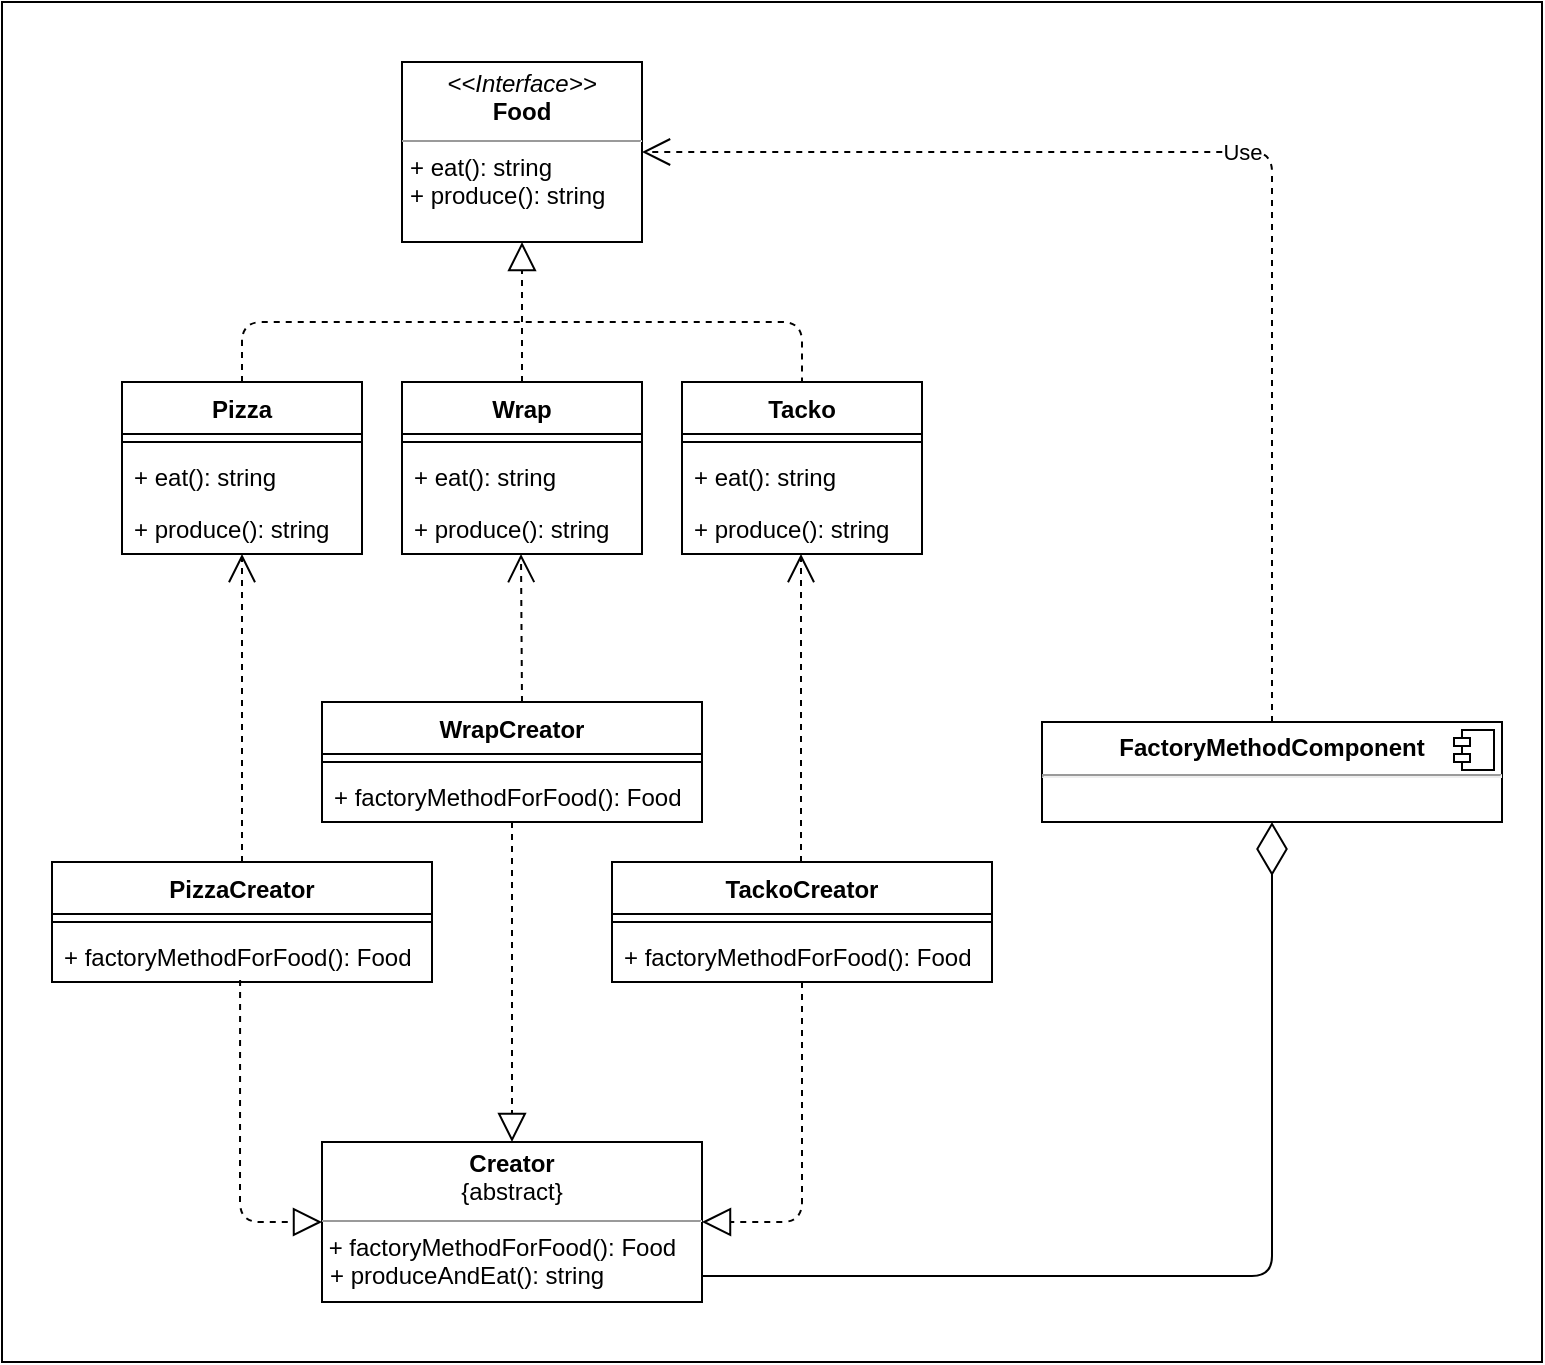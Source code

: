 <mxfile version="13.8.0" type="device"><diagram id="ozx63QbxuDgjWIey8DPC" name="Page-1"><mxGraphModel dx="1825" dy="624" grid="1" gridSize="10" guides="1" tooltips="1" connect="1" arrows="1" fold="1" page="1" pageScale="1" pageWidth="827" pageHeight="1169" math="0" shadow="0"><root><mxCell id="0"/><mxCell id="1" parent="0"/><mxCell id="Rk_Pv_H-YTdK2raRvsBO-40" value="" style="rounded=0;whiteSpace=wrap;html=1;" vertex="1" parent="1"><mxGeometry x="-120" y="50" width="770" height="680" as="geometry"/></mxCell><mxCell id="Rk_Pv_H-YTdK2raRvsBO-1" value="&lt;p style=&quot;margin: 0px ; margin-top: 4px ; text-align: center&quot;&gt;&lt;i&gt;&amp;lt;&amp;lt;Interface&amp;gt;&amp;gt;&lt;/i&gt;&lt;br&gt;&lt;b&gt;Food&lt;/b&gt;&lt;/p&gt;&lt;hr size=&quot;1&quot;&gt;&lt;p style=&quot;margin: 0px ; margin-left: 4px&quot;&gt;&lt;span&gt;+ eat(): string&lt;/span&gt;&lt;br&gt;&lt;/p&gt;&lt;p style=&quot;margin: 0px ; margin-left: 4px&quot;&gt;+ produce(): string&lt;/p&gt;" style="verticalAlign=top;align=left;overflow=fill;fontSize=12;fontFamily=Helvetica;html=1;" vertex="1" parent="1"><mxGeometry x="80" y="80" width="120" height="90" as="geometry"/></mxCell><mxCell id="Rk_Pv_H-YTdK2raRvsBO-2" value="Pizza" style="swimlane;fontStyle=1;align=center;verticalAlign=top;childLayout=stackLayout;horizontal=1;startSize=26;horizontalStack=0;resizeParent=1;resizeParentMax=0;resizeLast=0;collapsible=1;marginBottom=0;" vertex="1" parent="1"><mxGeometry x="-60" y="240" width="120" height="86" as="geometry"/></mxCell><mxCell id="Rk_Pv_H-YTdK2raRvsBO-4" value="" style="line;strokeWidth=1;fillColor=none;align=left;verticalAlign=middle;spacingTop=-1;spacingLeft=3;spacingRight=3;rotatable=0;labelPosition=right;points=[];portConstraint=eastwest;" vertex="1" parent="Rk_Pv_H-YTdK2raRvsBO-2"><mxGeometry y="26" width="120" height="8" as="geometry"/></mxCell><mxCell id="Rk_Pv_H-YTdK2raRvsBO-5" value="+ eat(): string" style="text;strokeColor=none;fillColor=none;align=left;verticalAlign=top;spacingLeft=4;spacingRight=4;overflow=hidden;rotatable=0;points=[[0,0.5],[1,0.5]];portConstraint=eastwest;" vertex="1" parent="Rk_Pv_H-YTdK2raRvsBO-2"><mxGeometry y="34" width="120" height="26" as="geometry"/></mxCell><mxCell id="Rk_Pv_H-YTdK2raRvsBO-6" value="+ produce(): string" style="text;strokeColor=none;fillColor=none;align=left;verticalAlign=top;spacingLeft=4;spacingRight=4;overflow=hidden;rotatable=0;points=[[0,0.5],[1,0.5]];portConstraint=eastwest;" vertex="1" parent="Rk_Pv_H-YTdK2raRvsBO-2"><mxGeometry y="60" width="120" height="26" as="geometry"/></mxCell><mxCell id="Rk_Pv_H-YTdK2raRvsBO-7" value="Wrap" style="swimlane;fontStyle=1;align=center;verticalAlign=top;childLayout=stackLayout;horizontal=1;startSize=26;horizontalStack=0;resizeParent=1;resizeParentMax=0;resizeLast=0;collapsible=1;marginBottom=0;" vertex="1" parent="1"><mxGeometry x="80" y="240" width="120" height="86" as="geometry"/></mxCell><mxCell id="Rk_Pv_H-YTdK2raRvsBO-8" value="" style="line;strokeWidth=1;fillColor=none;align=left;verticalAlign=middle;spacingTop=-1;spacingLeft=3;spacingRight=3;rotatable=0;labelPosition=right;points=[];portConstraint=eastwest;" vertex="1" parent="Rk_Pv_H-YTdK2raRvsBO-7"><mxGeometry y="26" width="120" height="8" as="geometry"/></mxCell><mxCell id="Rk_Pv_H-YTdK2raRvsBO-9" value="+ eat(): string" style="text;strokeColor=none;fillColor=none;align=left;verticalAlign=top;spacingLeft=4;spacingRight=4;overflow=hidden;rotatable=0;points=[[0,0.5],[1,0.5]];portConstraint=eastwest;" vertex="1" parent="Rk_Pv_H-YTdK2raRvsBO-7"><mxGeometry y="34" width="120" height="26" as="geometry"/></mxCell><mxCell id="Rk_Pv_H-YTdK2raRvsBO-10" value="+ produce(): string" style="text;strokeColor=none;fillColor=none;align=left;verticalAlign=top;spacingLeft=4;spacingRight=4;overflow=hidden;rotatable=0;points=[[0,0.5],[1,0.5]];portConstraint=eastwest;" vertex="1" parent="Rk_Pv_H-YTdK2raRvsBO-7"><mxGeometry y="60" width="120" height="26" as="geometry"/></mxCell><mxCell id="Rk_Pv_H-YTdK2raRvsBO-11" value="Tacko" style="swimlane;fontStyle=1;align=center;verticalAlign=top;childLayout=stackLayout;horizontal=1;startSize=26;horizontalStack=0;resizeParent=1;resizeParentMax=0;resizeLast=0;collapsible=1;marginBottom=0;" vertex="1" parent="1"><mxGeometry x="220" y="240" width="120" height="86" as="geometry"/></mxCell><mxCell id="Rk_Pv_H-YTdK2raRvsBO-12" value="" style="line;strokeWidth=1;fillColor=none;align=left;verticalAlign=middle;spacingTop=-1;spacingLeft=3;spacingRight=3;rotatable=0;labelPosition=right;points=[];portConstraint=eastwest;" vertex="1" parent="Rk_Pv_H-YTdK2raRvsBO-11"><mxGeometry y="26" width="120" height="8" as="geometry"/></mxCell><mxCell id="Rk_Pv_H-YTdK2raRvsBO-13" value="+ eat(): string" style="text;strokeColor=none;fillColor=none;align=left;verticalAlign=top;spacingLeft=4;spacingRight=4;overflow=hidden;rotatable=0;points=[[0,0.5],[1,0.5]];portConstraint=eastwest;" vertex="1" parent="Rk_Pv_H-YTdK2raRvsBO-11"><mxGeometry y="34" width="120" height="26" as="geometry"/></mxCell><mxCell id="Rk_Pv_H-YTdK2raRvsBO-14" value="+ produce(): string" style="text;strokeColor=none;fillColor=none;align=left;verticalAlign=top;spacingLeft=4;spacingRight=4;overflow=hidden;rotatable=0;points=[[0,0.5],[1,0.5]];portConstraint=eastwest;" vertex="1" parent="Rk_Pv_H-YTdK2raRvsBO-11"><mxGeometry y="60" width="120" height="26" as="geometry"/></mxCell><mxCell id="Rk_Pv_H-YTdK2raRvsBO-16" value="" style="endArrow=block;dashed=1;endFill=0;endSize=12;html=1;entryX=0.5;entryY=1;entryDx=0;entryDy=0;exitX=0.5;exitY=0;exitDx=0;exitDy=0;" edge="1" parent="1" source="Rk_Pv_H-YTdK2raRvsBO-7" target="Rk_Pv_H-YTdK2raRvsBO-1"><mxGeometry width="160" relative="1" as="geometry"><mxPoint x="20" y="440" as="sourcePoint"/><mxPoint x="180" y="440" as="targetPoint"/></mxGeometry></mxCell><mxCell id="Rk_Pv_H-YTdK2raRvsBO-17" value="" style="endArrow=none;dashed=1;html=1;exitX=0.5;exitY=0;exitDx=0;exitDy=0;entryX=0.5;entryY=0;entryDx=0;entryDy=0;" edge="1" parent="1" source="Rk_Pv_H-YTdK2raRvsBO-2" target="Rk_Pv_H-YTdK2raRvsBO-11"><mxGeometry width="50" height="50" relative="1" as="geometry"><mxPoint x="-10" y="200" as="sourcePoint"/><mxPoint x="270" y="200" as="targetPoint"/><Array as="points"><mxPoint y="210"/><mxPoint x="280" y="210"/></Array></mxGeometry></mxCell><mxCell id="Rk_Pv_H-YTdK2raRvsBO-18" value="PizzaCreator" style="swimlane;fontStyle=1;align=center;verticalAlign=top;childLayout=stackLayout;horizontal=1;startSize=26;horizontalStack=0;resizeParent=1;resizeParentMax=0;resizeLast=0;collapsible=1;marginBottom=0;" vertex="1" parent="1"><mxGeometry x="-95" y="480" width="190" height="60" as="geometry"/></mxCell><mxCell id="Rk_Pv_H-YTdK2raRvsBO-19" value="" style="line;strokeWidth=1;fillColor=none;align=left;verticalAlign=middle;spacingTop=-1;spacingLeft=3;spacingRight=3;rotatable=0;labelPosition=right;points=[];portConstraint=eastwest;" vertex="1" parent="Rk_Pv_H-YTdK2raRvsBO-18"><mxGeometry y="26" width="190" height="8" as="geometry"/></mxCell><mxCell id="Rk_Pv_H-YTdK2raRvsBO-20" value="+ factoryMethodForFood(): Food" style="text;strokeColor=none;fillColor=none;align=left;verticalAlign=top;spacingLeft=4;spacingRight=4;overflow=hidden;rotatable=0;points=[[0,0.5],[1,0.5]];portConstraint=eastwest;" vertex="1" parent="Rk_Pv_H-YTdK2raRvsBO-18"><mxGeometry y="34" width="190" height="26" as="geometry"/></mxCell><mxCell id="Rk_Pv_H-YTdK2raRvsBO-22" value="WrapCreator" style="swimlane;fontStyle=1;align=center;verticalAlign=top;childLayout=stackLayout;horizontal=1;startSize=26;horizontalStack=0;resizeParent=1;resizeParentMax=0;resizeLast=0;collapsible=1;marginBottom=0;" vertex="1" parent="1"><mxGeometry x="40" y="400" width="190" height="60" as="geometry"/></mxCell><mxCell id="Rk_Pv_H-YTdK2raRvsBO-23" value="" style="line;strokeWidth=1;fillColor=none;align=left;verticalAlign=middle;spacingTop=-1;spacingLeft=3;spacingRight=3;rotatable=0;labelPosition=right;points=[];portConstraint=eastwest;" vertex="1" parent="Rk_Pv_H-YTdK2raRvsBO-22"><mxGeometry y="26" width="190" height="8" as="geometry"/></mxCell><mxCell id="Rk_Pv_H-YTdK2raRvsBO-24" value="+ factoryMethodForFood(): Food" style="text;strokeColor=none;fillColor=none;align=left;verticalAlign=top;spacingLeft=4;spacingRight=4;overflow=hidden;rotatable=0;points=[[0,0.5],[1,0.5]];portConstraint=eastwest;" vertex="1" parent="Rk_Pv_H-YTdK2raRvsBO-22"><mxGeometry y="34" width="190" height="26" as="geometry"/></mxCell><mxCell id="Rk_Pv_H-YTdK2raRvsBO-25" value="TackoCreator" style="swimlane;fontStyle=1;align=center;verticalAlign=top;childLayout=stackLayout;horizontal=1;startSize=26;horizontalStack=0;resizeParent=1;resizeParentMax=0;resizeLast=0;collapsible=1;marginBottom=0;" vertex="1" parent="1"><mxGeometry x="185" y="480" width="190" height="60" as="geometry"/></mxCell><mxCell id="Rk_Pv_H-YTdK2raRvsBO-26" value="" style="line;strokeWidth=1;fillColor=none;align=left;verticalAlign=middle;spacingTop=-1;spacingLeft=3;spacingRight=3;rotatable=0;labelPosition=right;points=[];portConstraint=eastwest;" vertex="1" parent="Rk_Pv_H-YTdK2raRvsBO-25"><mxGeometry y="26" width="190" height="8" as="geometry"/></mxCell><mxCell id="Rk_Pv_H-YTdK2raRvsBO-27" value="+ factoryMethodForFood(): Food" style="text;strokeColor=none;fillColor=none;align=left;verticalAlign=top;spacingLeft=4;spacingRight=4;overflow=hidden;rotatable=0;points=[[0,0.5],[1,0.5]];portConstraint=eastwest;" vertex="1" parent="Rk_Pv_H-YTdK2raRvsBO-25"><mxGeometry y="34" width="190" height="26" as="geometry"/></mxCell><mxCell id="Rk_Pv_H-YTdK2raRvsBO-28" value="" style="endArrow=open;endSize=12;dashed=1;html=1;exitX=0.5;exitY=0;exitDx=0;exitDy=0;entryX=0.5;entryY=1;entryDx=0;entryDy=0;entryPerimeter=0;" edge="1" parent="1" source="Rk_Pv_H-YTdK2raRvsBO-18" target="Rk_Pv_H-YTdK2raRvsBO-6"><mxGeometry width="160" relative="1" as="geometry"><mxPoint x="-230" y="390" as="sourcePoint"/><mxPoint x="-30" y="380" as="targetPoint"/></mxGeometry></mxCell><mxCell id="Rk_Pv_H-YTdK2raRvsBO-29" value="" style="endArrow=open;endSize=12;dashed=1;html=1;exitX=0.5;exitY=0;exitDx=0;exitDy=0;entryX=0.5;entryY=1;entryDx=0;entryDy=0;entryPerimeter=0;" edge="1" parent="1"><mxGeometry width="160" relative="1" as="geometry"><mxPoint x="279.5" y="480" as="sourcePoint"/><mxPoint x="279.5" y="326" as="targetPoint"/></mxGeometry></mxCell><mxCell id="Rk_Pv_H-YTdK2raRvsBO-30" value="" style="endArrow=open;endSize=12;dashed=1;html=1;entryX=0.5;entryY=1;entryDx=0;entryDy=0;entryPerimeter=0;" edge="1" parent="1"><mxGeometry width="160" relative="1" as="geometry"><mxPoint x="140" y="400" as="sourcePoint"/><mxPoint x="139.5" y="326" as="targetPoint"/></mxGeometry></mxCell><mxCell id="Rk_Pv_H-YTdK2raRvsBO-31" value="&lt;p style=&quot;margin: 0px ; margin-top: 4px ; text-align: center&quot;&gt;&lt;b&gt;Creator&lt;/b&gt;&lt;br&gt;{abstract}&lt;/p&gt;&lt;hr size=&quot;1&quot;&gt;&amp;nbsp;+ factoryMethodForFood(): Food&lt;p style=&quot;margin: 0px ; margin-left: 4px&quot;&gt;+ produceAndEat(): string&lt;/p&gt;" style="verticalAlign=top;align=left;overflow=fill;fontSize=12;fontFamily=Helvetica;html=1;" vertex="1" parent="1"><mxGeometry x="40" y="620" width="190" height="80" as="geometry"/></mxCell><mxCell id="Rk_Pv_H-YTdK2raRvsBO-32" value="" style="endArrow=block;dashed=1;endFill=0;endSize=12;html=1;exitX=0.495;exitY=0.962;exitDx=0;exitDy=0;exitPerimeter=0;entryX=0;entryY=0.5;entryDx=0;entryDy=0;" edge="1" parent="1" source="Rk_Pv_H-YTdK2raRvsBO-20" target="Rk_Pv_H-YTdK2raRvsBO-31"><mxGeometry width="160" relative="1" as="geometry"><mxPoint x="-120" y="710" as="sourcePoint"/><mxPoint x="40" y="710" as="targetPoint"/><Array as="points"><mxPoint x="-1" y="660"/></Array></mxGeometry></mxCell><mxCell id="Rk_Pv_H-YTdK2raRvsBO-33" value="" style="endArrow=block;dashed=1;endFill=0;endSize=12;html=1;entryX=0.5;entryY=0;entryDx=0;entryDy=0;exitX=0.5;exitY=1;exitDx=0;exitDy=0;exitPerimeter=0;" edge="1" parent="1" source="Rk_Pv_H-YTdK2raRvsBO-24" target="Rk_Pv_H-YTdK2raRvsBO-31"><mxGeometry width="160" relative="1" as="geometry"><mxPoint x="130" y="480" as="sourcePoint"/><mxPoint x="550" y="600" as="targetPoint"/></mxGeometry></mxCell><mxCell id="Rk_Pv_H-YTdK2raRvsBO-34" value="" style="endArrow=block;dashed=1;endFill=0;endSize=12;html=1;exitX=0.5;exitY=1;exitDx=0;exitDy=0;exitPerimeter=0;entryX=1;entryY=0.5;entryDx=0;entryDy=0;" edge="1" parent="1" source="Rk_Pv_H-YTdK2raRvsBO-27" target="Rk_Pv_H-YTdK2raRvsBO-31"><mxGeometry width="160" relative="1" as="geometry"><mxPoint x="370" y="680" as="sourcePoint"/><mxPoint x="530" y="680" as="targetPoint"/><Array as="points"><mxPoint x="280" y="660"/></Array></mxGeometry></mxCell><mxCell id="Rk_Pv_H-YTdK2raRvsBO-36" value="&lt;p style=&quot;margin: 0px ; margin-top: 6px ; text-align: center&quot;&gt;&lt;b&gt;FactoryMethodComponent&lt;/b&gt;&lt;/p&gt;&lt;hr&gt;&lt;p style=&quot;margin: 0px ; margin-left: 8px&quot;&gt;&lt;br&gt;&lt;/p&gt;" style="align=left;overflow=fill;html=1;dropTarget=0;" vertex="1" parent="1"><mxGeometry x="400" y="410" width="230" height="50" as="geometry"/></mxCell><mxCell id="Rk_Pv_H-YTdK2raRvsBO-37" value="" style="shape=component;jettyWidth=8;jettyHeight=4;" vertex="1" parent="Rk_Pv_H-YTdK2raRvsBO-36"><mxGeometry x="1" width="20" height="20" relative="1" as="geometry"><mxPoint x="-24" y="4" as="offset"/></mxGeometry></mxCell><mxCell id="Rk_Pv_H-YTdK2raRvsBO-38" value="Use" style="endArrow=open;endSize=12;dashed=1;html=1;entryX=1;entryY=0.5;entryDx=0;entryDy=0;exitX=0.5;exitY=0;exitDx=0;exitDy=0;" edge="1" parent="1" source="Rk_Pv_H-YTdK2raRvsBO-36" target="Rk_Pv_H-YTdK2raRvsBO-1"><mxGeometry width="160" relative="1" as="geometry"><mxPoint x="450" y="220" as="sourcePoint"/><mxPoint x="610" y="220" as="targetPoint"/><Array as="points"><mxPoint x="515" y="125"/></Array></mxGeometry></mxCell><mxCell id="Rk_Pv_H-YTdK2raRvsBO-39" value="" style="endArrow=diamondThin;endFill=0;endSize=24;html=1;exitX=1;exitY=0.838;exitDx=0;exitDy=0;exitPerimeter=0;entryX=0.5;entryY=1;entryDx=0;entryDy=0;" edge="1" parent="1" source="Rk_Pv_H-YTdK2raRvsBO-31" target="Rk_Pv_H-YTdK2raRvsBO-36"><mxGeometry width="160" relative="1" as="geometry"><mxPoint x="400" y="690" as="sourcePoint"/><mxPoint x="560" y="690" as="targetPoint"/><Array as="points"><mxPoint x="515" y="687"/></Array></mxGeometry></mxCell></root></mxGraphModel></diagram></mxfile>